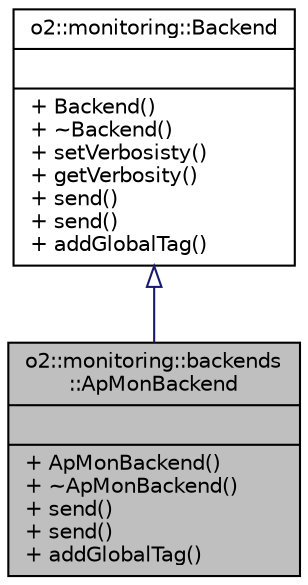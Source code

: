 digraph "o2::monitoring::backends::ApMonBackend"
{
 // INTERACTIVE_SVG=YES
  bgcolor="transparent";
  edge [fontname="Helvetica",fontsize="10",labelfontname="Helvetica",labelfontsize="10"];
  node [fontname="Helvetica",fontsize="10",shape=record];
  Node1 [label="{o2::monitoring::backends\l::ApMonBackend\n||+ ApMonBackend()\l+ ~ApMonBackend()\l+ send()\l+ send()\l+ addGlobalTag()\l}",height=0.2,width=0.4,color="black", fillcolor="grey75", style="filled", fontcolor="black"];
  Node2 -> Node1 [dir="back",color="midnightblue",fontsize="10",style="solid",arrowtail="onormal",fontname="Helvetica"];
  Node2 [label="{o2::monitoring::Backend\n||+ Backend()\l+ ~Backend()\l+ setVerbosisty()\l+ getVerbosity()\l+ send()\l+ send()\l+ addGlobalTag()\l}",height=0.2,width=0.4,color="black",URL="$classo2_1_1monitoring_1_1Backend.html",tooltip="Backend pure virtual interface. "];
}
